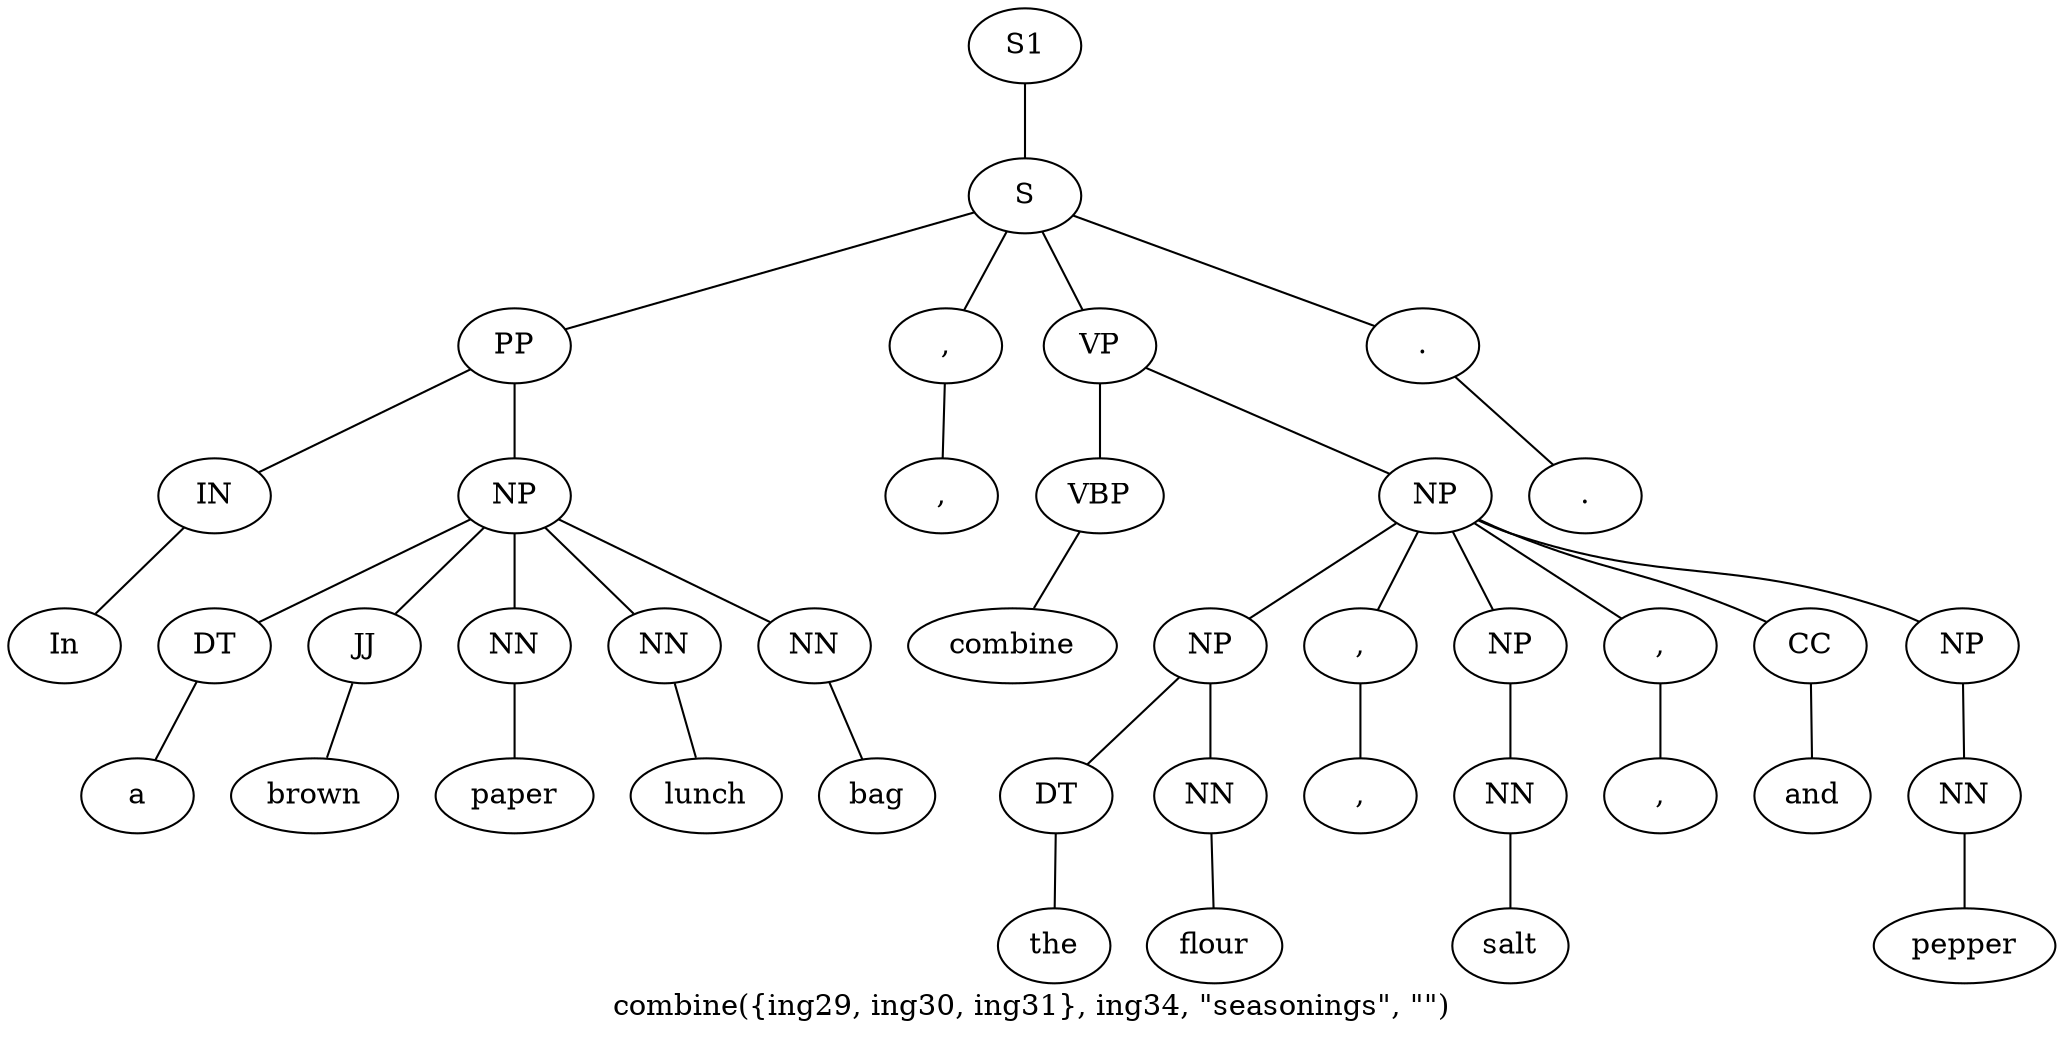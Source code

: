 graph SyntaxGraph {
	label = "combine({ing29, ing30, ing31}, ing34, \"seasonings\", \"\")";
	Node0 [label="S1"];
	Node1 [label="S"];
	Node2 [label="PP"];
	Node3 [label="IN"];
	Node4 [label="In"];
	Node5 [label="NP"];
	Node6 [label="DT"];
	Node7 [label="a"];
	Node8 [label="JJ"];
	Node9 [label="brown"];
	Node10 [label="NN"];
	Node11 [label="paper"];
	Node12 [label="NN"];
	Node13 [label="lunch"];
	Node14 [label="NN"];
	Node15 [label="bag"];
	Node16 [label=","];
	Node17 [label=","];
	Node18 [label="VP"];
	Node19 [label="VBP"];
	Node20 [label="combine"];
	Node21 [label="NP"];
	Node22 [label="NP"];
	Node23 [label="DT"];
	Node24 [label="the"];
	Node25 [label="NN"];
	Node26 [label="flour"];
	Node27 [label=","];
	Node28 [label=","];
	Node29 [label="NP"];
	Node30 [label="NN"];
	Node31 [label="salt"];
	Node32 [label=","];
	Node33 [label=","];
	Node34 [label="CC"];
	Node35 [label="and"];
	Node36 [label="NP"];
	Node37 [label="NN"];
	Node38 [label="pepper"];
	Node39 [label="."];
	Node40 [label="."];

	Node0 -- Node1;
	Node1 -- Node2;
	Node1 -- Node16;
	Node1 -- Node18;
	Node1 -- Node39;
	Node2 -- Node3;
	Node2 -- Node5;
	Node3 -- Node4;
	Node5 -- Node6;
	Node5 -- Node8;
	Node5 -- Node10;
	Node5 -- Node12;
	Node5 -- Node14;
	Node6 -- Node7;
	Node8 -- Node9;
	Node10 -- Node11;
	Node12 -- Node13;
	Node14 -- Node15;
	Node16 -- Node17;
	Node18 -- Node19;
	Node18 -- Node21;
	Node19 -- Node20;
	Node21 -- Node22;
	Node21 -- Node27;
	Node21 -- Node29;
	Node21 -- Node32;
	Node21 -- Node34;
	Node21 -- Node36;
	Node22 -- Node23;
	Node22 -- Node25;
	Node23 -- Node24;
	Node25 -- Node26;
	Node27 -- Node28;
	Node29 -- Node30;
	Node30 -- Node31;
	Node32 -- Node33;
	Node34 -- Node35;
	Node36 -- Node37;
	Node37 -- Node38;
	Node39 -- Node40;
}